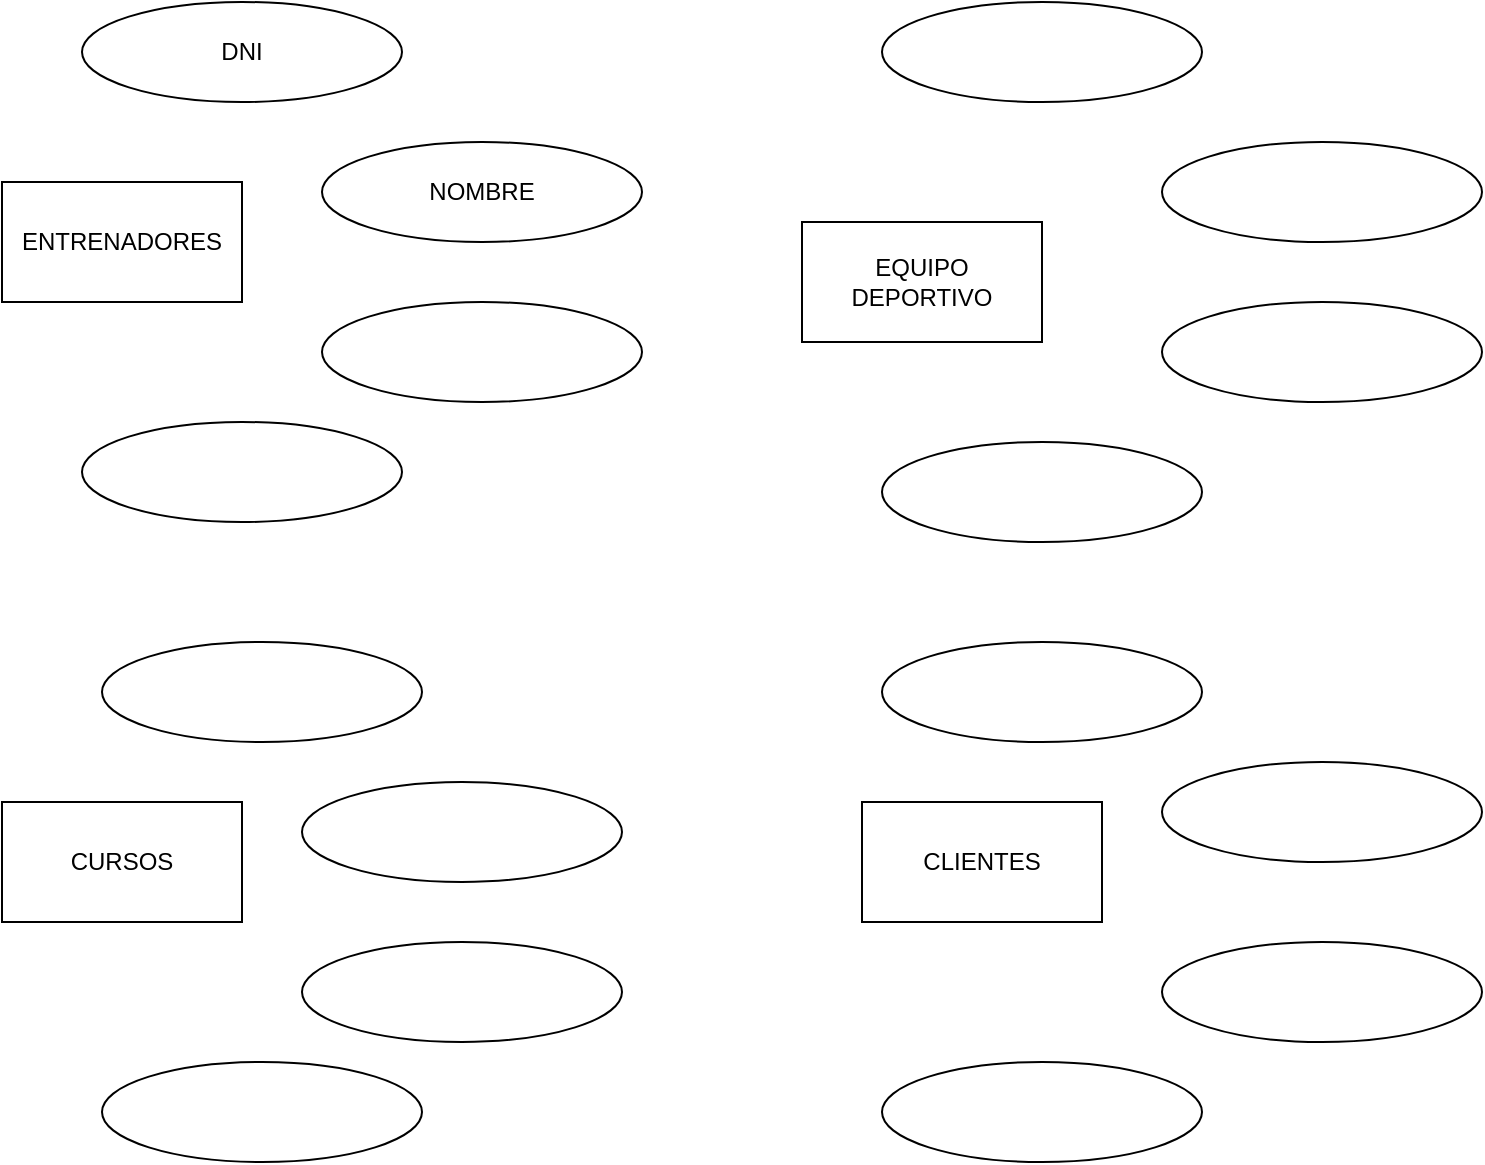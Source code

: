 <mxfile version="21.2.1" type="github">
  <diagram name="Page-1" id="aFlcmsHGE13Q4VAD2MSZ">
    <mxGraphModel dx="1245" dy="725" grid="1" gridSize="10" guides="1" tooltips="1" connect="1" arrows="1" fold="1" page="1" pageScale="1" pageWidth="850" pageHeight="1100" math="0" shadow="0">
      <root>
        <mxCell id="0" />
        <mxCell id="1" parent="0" />
        <mxCell id="JOHRK77XorqaOlhDgyeb-2" value="&lt;div&gt;CLIENTES&lt;/div&gt;" style="rounded=0;whiteSpace=wrap;html=1;" vertex="1" parent="1">
          <mxGeometry x="480" y="460" width="120" height="60" as="geometry" />
        </mxCell>
        <mxCell id="JOHRK77XorqaOlhDgyeb-3" value="ENTRENADORES" style="rounded=0;whiteSpace=wrap;html=1;" vertex="1" parent="1">
          <mxGeometry x="50" y="150" width="120" height="60" as="geometry" />
        </mxCell>
        <mxCell id="JOHRK77XorqaOlhDgyeb-4" value="EQUIPO DEPORTIVO" style="whiteSpace=wrap;html=1;" vertex="1" parent="1">
          <mxGeometry x="450" y="170" width="120" height="60" as="geometry" />
        </mxCell>
        <mxCell id="JOHRK77XorqaOlhDgyeb-5" value="CURSOS" style="whiteSpace=wrap;html=1;" vertex="1" parent="1">
          <mxGeometry x="50" y="460" width="120" height="60" as="geometry" />
        </mxCell>
        <mxCell id="JOHRK77XorqaOlhDgyeb-7" value="" style="ellipse;whiteSpace=wrap;html=1;" vertex="1" parent="1">
          <mxGeometry x="90" y="270" width="160" height="50" as="geometry" />
        </mxCell>
        <mxCell id="JOHRK77XorqaOlhDgyeb-8" value="" style="ellipse;whiteSpace=wrap;html=1;" vertex="1" parent="1">
          <mxGeometry x="210" y="210" width="160" height="50" as="geometry" />
        </mxCell>
        <mxCell id="JOHRK77XorqaOlhDgyeb-9" value="NOMBRE" style="ellipse;whiteSpace=wrap;html=1;" vertex="1" parent="1">
          <mxGeometry x="210" y="130" width="160" height="50" as="geometry" />
        </mxCell>
        <mxCell id="JOHRK77XorqaOlhDgyeb-10" value="DNI" style="ellipse;whiteSpace=wrap;html=1;" vertex="1" parent="1">
          <mxGeometry x="90" y="60" width="160" height="50" as="geometry" />
        </mxCell>
        <mxCell id="JOHRK77XorqaOlhDgyeb-11" value="" style="ellipse;whiteSpace=wrap;html=1;" vertex="1" parent="1">
          <mxGeometry x="490" y="280" width="160" height="50" as="geometry" />
        </mxCell>
        <mxCell id="JOHRK77XorqaOlhDgyeb-12" value="" style="ellipse;whiteSpace=wrap;html=1;" vertex="1" parent="1">
          <mxGeometry x="630" y="210" width="160" height="50" as="geometry" />
        </mxCell>
        <mxCell id="JOHRK77XorqaOlhDgyeb-13" value="" style="ellipse;whiteSpace=wrap;html=1;" vertex="1" parent="1">
          <mxGeometry x="630" y="130" width="160" height="50" as="geometry" />
        </mxCell>
        <mxCell id="JOHRK77XorqaOlhDgyeb-14" value="" style="ellipse;whiteSpace=wrap;html=1;" vertex="1" parent="1">
          <mxGeometry x="490" y="60" width="160" height="50" as="geometry" />
        </mxCell>
        <mxCell id="JOHRK77XorqaOlhDgyeb-15" value="" style="ellipse;whiteSpace=wrap;html=1;" vertex="1" parent="1">
          <mxGeometry x="490" y="380" width="160" height="50" as="geometry" />
        </mxCell>
        <mxCell id="JOHRK77XorqaOlhDgyeb-16" value="" style="ellipse;whiteSpace=wrap;html=1;" vertex="1" parent="1">
          <mxGeometry x="490" y="590" width="160" height="50" as="geometry" />
        </mxCell>
        <mxCell id="JOHRK77XorqaOlhDgyeb-17" value="" style="ellipse;whiteSpace=wrap;html=1;" vertex="1" parent="1">
          <mxGeometry x="630" y="530" width="160" height="50" as="geometry" />
        </mxCell>
        <mxCell id="JOHRK77XorqaOlhDgyeb-18" value="" style="ellipse;whiteSpace=wrap;html=1;" vertex="1" parent="1">
          <mxGeometry x="630" y="440" width="160" height="50" as="geometry" />
        </mxCell>
        <mxCell id="JOHRK77XorqaOlhDgyeb-19" value="" style="ellipse;whiteSpace=wrap;html=1;" vertex="1" parent="1">
          <mxGeometry x="100" y="590" width="160" height="50" as="geometry" />
        </mxCell>
        <mxCell id="JOHRK77XorqaOlhDgyeb-20" value="" style="ellipse;whiteSpace=wrap;html=1;" vertex="1" parent="1">
          <mxGeometry x="200" y="530" width="160" height="50" as="geometry" />
        </mxCell>
        <mxCell id="JOHRK77XorqaOlhDgyeb-21" value="" style="ellipse;whiteSpace=wrap;html=1;" vertex="1" parent="1">
          <mxGeometry x="200" y="450" width="160" height="50" as="geometry" />
        </mxCell>
        <mxCell id="JOHRK77XorqaOlhDgyeb-22" value="" style="ellipse;whiteSpace=wrap;html=1;" vertex="1" parent="1">
          <mxGeometry x="100" y="380" width="160" height="50" as="geometry" />
        </mxCell>
      </root>
    </mxGraphModel>
  </diagram>
</mxfile>
